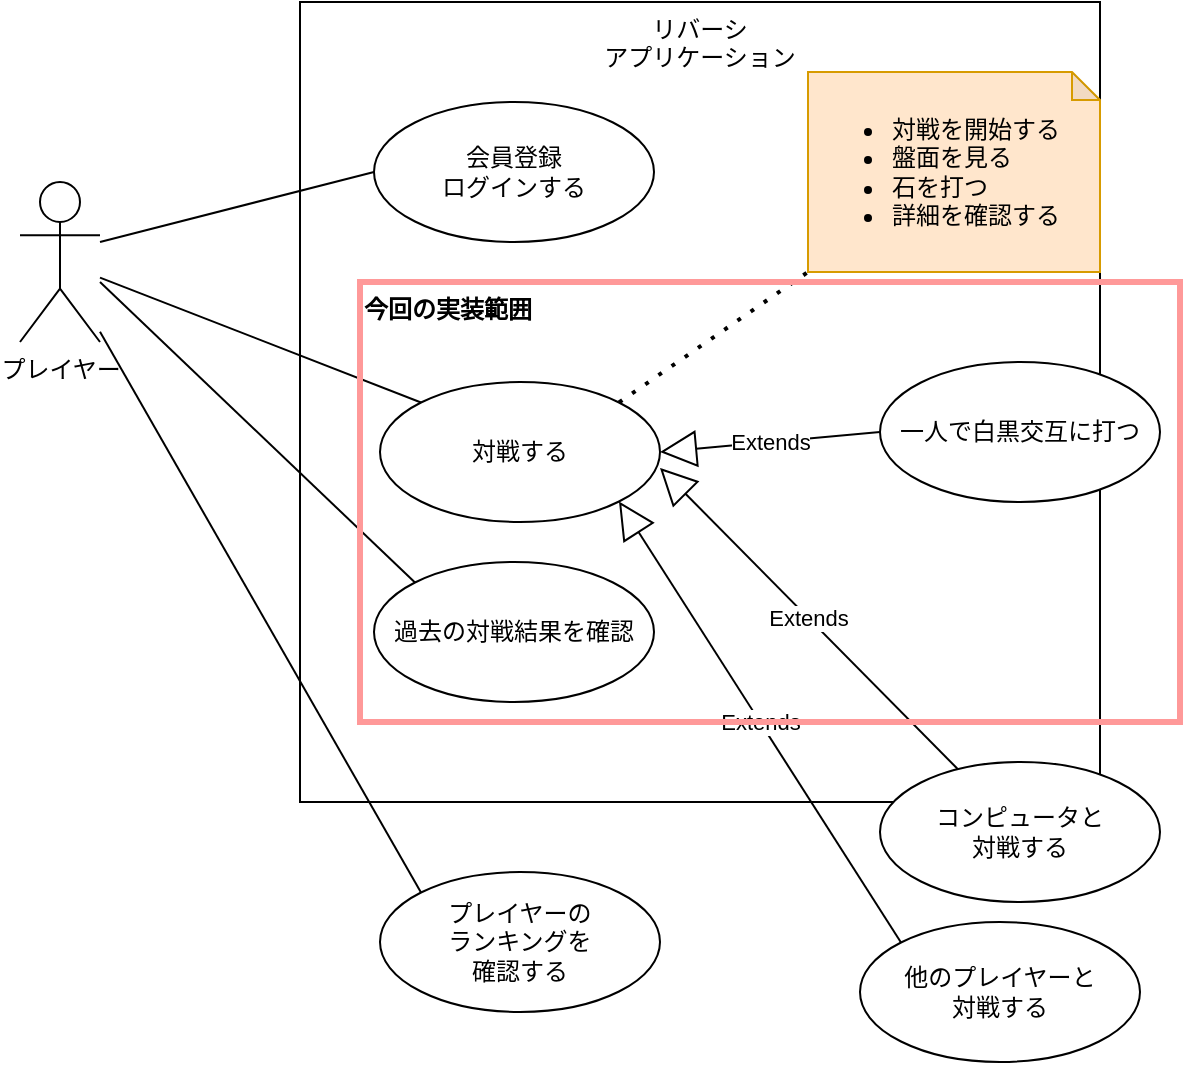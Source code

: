 <mxfile>
    <diagram id="PENDqtXFvMZxKdlxWfBZ" name="ページ1">
        <mxGraphModel dx="1386" dy="802" grid="1" gridSize="10" guides="1" tooltips="1" connect="1" arrows="1" fold="1" page="1" pageScale="1" pageWidth="827" pageHeight="1169" math="0" shadow="0">
            <root>
                <mxCell id="0"/>
                <mxCell id="1" parent="0"/>
                <mxCell id="2" value="リバーシ&lt;br&gt;&lt;div style=&quot;text-align: left;&quot;&gt;&lt;span style=&quot;&quot;&gt;アプリケーション&lt;/span&gt;&lt;/div&gt;" style="whiteSpace=wrap;html=1;aspect=fixed;verticalAlign=top;labelBackgroundColor=none;fillColor=none;" vertex="1" parent="1">
                    <mxGeometry x="320" y="150" width="400" height="400" as="geometry"/>
                </mxCell>
                <mxCell id="3" value="プレイヤー" style="shape=umlActor;verticalLabelPosition=bottom;verticalAlign=top;html=1;outlineConnect=0;labelBackgroundColor=none;fillColor=none;" vertex="1" parent="1">
                    <mxGeometry x="180" y="240" width="40" height="80" as="geometry"/>
                </mxCell>
                <mxCell id="6" value="対戦する" style="ellipse;whiteSpace=wrap;html=1;labelBackgroundColor=none;fillColor=default;" vertex="1" parent="1">
                    <mxGeometry x="360" y="340" width="140" height="70" as="geometry"/>
                </mxCell>
                <mxCell id="7" value="" style="endArrow=none;html=1;entryX=0;entryY=0;entryDx=0;entryDy=0;" edge="1" parent="1" source="3" target="6">
                    <mxGeometry relative="1" as="geometry">
                        <mxPoint x="330" y="400" as="sourcePoint"/>
                        <mxPoint x="490" y="400" as="targetPoint"/>
                    </mxGeometry>
                </mxCell>
                <mxCell id="10" value="&lt;ul&gt;&lt;li&gt;対戦を開始する&lt;/li&gt;&lt;li&gt;盤面を見る&lt;/li&gt;&lt;li&gt;石を打つ&lt;/li&gt;&lt;li&gt;詳細を確認する&lt;/li&gt;&lt;/ul&gt;" style="shape=note;whiteSpace=wrap;html=1;backgroundOutline=1;darkOpacity=0.05;labelBackgroundColor=none;fillColor=#ffe6cc;align=left;strokeColor=#d79b00;horizontal=1;size=14;" vertex="1" parent="1">
                    <mxGeometry x="574" y="185" width="146" height="100" as="geometry"/>
                </mxCell>
                <mxCell id="11" value="過去の対戦結果を確認" style="ellipse;whiteSpace=wrap;html=1;labelBackgroundColor=none;fillColor=default;" vertex="1" parent="1">
                    <mxGeometry x="357" y="430" width="140" height="70" as="geometry"/>
                </mxCell>
                <mxCell id="12" value="会員登録&lt;br&gt;ログインする" style="ellipse;whiteSpace=wrap;html=1;labelBackgroundColor=none;fillColor=default;" vertex="1" parent="1">
                    <mxGeometry x="357" y="200" width="140" height="70" as="geometry"/>
                </mxCell>
                <mxCell id="13" value="一人で白黒交互に打つ" style="ellipse;whiteSpace=wrap;html=1;labelBackgroundColor=none;fillColor=default;" vertex="1" parent="1">
                    <mxGeometry x="610" y="330" width="140" height="70" as="geometry"/>
                </mxCell>
                <mxCell id="14" value="コンピュータと&lt;br&gt;対戦する" style="ellipse;whiteSpace=wrap;html=1;labelBackgroundColor=none;fillColor=default;" vertex="1" parent="1">
                    <mxGeometry x="610" y="530" width="140" height="70" as="geometry"/>
                </mxCell>
                <mxCell id="15" value="他のプレイヤーと&lt;br&gt;対戦する" style="ellipse;whiteSpace=wrap;html=1;labelBackgroundColor=none;fillColor=default;" vertex="1" parent="1">
                    <mxGeometry x="600" y="610" width="140" height="70" as="geometry"/>
                </mxCell>
                <mxCell id="16" value="" style="endArrow=none;html=1;entryX=0;entryY=0;entryDx=0;entryDy=0;" edge="1" parent="1" target="11">
                    <mxGeometry relative="1" as="geometry">
                        <mxPoint x="220" y="290" as="sourcePoint"/>
                        <mxPoint x="390.503" y="360.251" as="targetPoint"/>
                    </mxGeometry>
                </mxCell>
                <mxCell id="17" value="" style="endArrow=none;html=1;entryX=0;entryY=0.5;entryDx=0;entryDy=0;" edge="1" parent="1" target="12">
                    <mxGeometry relative="1" as="geometry">
                        <mxPoint x="220" y="270" as="sourcePoint"/>
                        <mxPoint x="390.503" y="360.251" as="targetPoint"/>
                    </mxGeometry>
                </mxCell>
                <mxCell id="18" value="プレイヤーの&lt;br&gt;ランキングを&lt;br&gt;確認する" style="ellipse;whiteSpace=wrap;html=1;labelBackgroundColor=none;fillColor=default;" vertex="1" parent="1">
                    <mxGeometry x="360" y="585" width="140" height="70" as="geometry"/>
                </mxCell>
                <mxCell id="19" value="" style="endArrow=none;html=1;entryX=0;entryY=0;entryDx=0;entryDy=0;" edge="1" parent="1" source="3" target="18">
                    <mxGeometry relative="1" as="geometry">
                        <mxPoint x="230" y="310" as="sourcePoint"/>
                        <mxPoint x="387.503" y="450.251" as="targetPoint"/>
                    </mxGeometry>
                </mxCell>
                <mxCell id="21" value="Extends" style="endArrow=block;endSize=16;endFill=0;html=1;fontColor=default;entryX=1;entryY=0.5;entryDx=0;entryDy=0;exitX=0;exitY=0.5;exitDx=0;exitDy=0;" edge="1" parent="1" source="13" target="6">
                    <mxGeometry width="160" relative="1" as="geometry">
                        <mxPoint x="330" y="300" as="sourcePoint"/>
                        <mxPoint x="490" y="300" as="targetPoint"/>
                    </mxGeometry>
                </mxCell>
                <mxCell id="22" value="Extends" style="endArrow=block;endSize=16;endFill=0;html=1;fontColor=default;entryX=1;entryY=0.614;entryDx=0;entryDy=0;entryPerimeter=0;" edge="1" parent="1" source="14" target="6">
                    <mxGeometry width="160" relative="1" as="geometry">
                        <mxPoint x="620" y="375" as="sourcePoint"/>
                        <mxPoint x="510" y="385" as="targetPoint"/>
                    </mxGeometry>
                </mxCell>
                <mxCell id="23" value="Extends" style="endArrow=block;endSize=16;endFill=0;html=1;fontColor=default;entryX=1;entryY=1;entryDx=0;entryDy=0;exitX=0;exitY=0;exitDx=0;exitDy=0;" edge="1" parent="1" source="15" target="6">
                    <mxGeometry width="160" relative="1" as="geometry">
                        <mxPoint x="603.494" y="432.433" as="sourcePoint"/>
                        <mxPoint x="510" y="392.98" as="targetPoint"/>
                    </mxGeometry>
                </mxCell>
                <mxCell id="24" value="" style="endArrow=none;dashed=1;html=1;dashPattern=1 3;strokeWidth=2;fontColor=default;entryX=0;entryY=1;entryDx=0;entryDy=0;entryPerimeter=0;exitX=1;exitY=0;exitDx=0;exitDy=0;" edge="1" parent="1" source="6" target="10">
                    <mxGeometry width="50" height="50" relative="1" as="geometry">
                        <mxPoint x="390" y="320" as="sourcePoint"/>
                        <mxPoint x="440" y="270" as="targetPoint"/>
                    </mxGeometry>
                </mxCell>
                <mxCell id="25" value="&lt;b&gt;今回の実装範囲&lt;/b&gt;" style="rounded=0;whiteSpace=wrap;html=1;labelBackgroundColor=none;fontColor=default;fillColor=none;strokeWidth=3;strokeColor=#FF9999;align=left;verticalAlign=top;" vertex="1" parent="1">
                    <mxGeometry x="350" y="290" width="410" height="220" as="geometry"/>
                </mxCell>
            </root>
        </mxGraphModel>
    </diagram>
</mxfile>